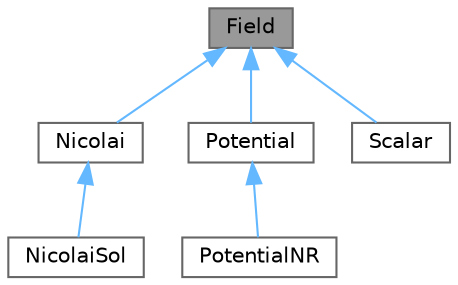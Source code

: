 digraph "Field"
{
 // LATEX_PDF_SIZE
  bgcolor="transparent";
  edge [fontname=Helvetica,fontsize=10,labelfontname=Helvetica,labelfontsize=10];
  node [fontname=Helvetica,fontsize=10,shape=box,height=0.2,width=0.4];
  Node1 [id="Node000001",label="Field",height=0.2,width=0.4,color="gray40", fillcolor="grey60", style="filled", fontcolor="black",tooltip="Generate normal distributions; Compute convolutions."];
  Node1 -> Node2 [id="edge1_Node000001_Node000002",dir="back",color="steelblue1",style="solid",tooltip=" "];
  Node2 [id="Node000002",label="Nicolai",height=0.2,width=0.4,color="gray40", fillcolor="white", style="filled",URL="$class_nicolai.html",tooltip="Nicolai map; Compute Vector for NR method."];
  Node2 -> Node3 [id="edge2_Node000002_Node000003",dir="back",color="steelblue1",style="solid",tooltip=" "];
  Node3 [id="Node000003",label="NicolaiSol",height=0.2,width=0.4,color="gray40", fillcolor="white", style="filled",URL="$class_nicolai_sol.html",tooltip="Execute the Newton–Raphson method; Combine solutions; Obtain sign det for each Scalar."];
  Node1 -> Node4 [id="edge3_Node000001_Node000004",dir="back",color="steelblue1",style="solid",tooltip=" "];
  Node4 [id="Node000004",label="Potential",height=0.2,width=0.4,color="gray40", fillcolor="white", style="filled",URL="$class_potential.html",tooltip="Compute Jacobian and its sign determinant."];
  Node4 -> Node5 [id="edge4_Node000004_Node000005",dir="back",color="steelblue1",style="solid",tooltip=" "];
  Node5 [id="Node000005",label="PotentialNR",height=0.2,width=0.4,color="gray40", fillcolor="white", style="filled",URL="$class_potential_n_r.html",tooltip="Compute Matrix and Vector for NR method."];
  Node1 -> Node6 [id="edge5_Node000001_Node000006",dir="back",color="steelblue1",style="solid",tooltip=" "];
  Node6 [id="Node000006",label="Scalar",height=0.2,width=0.4,color="gray40", fillcolor="white", style="filled",URL="$class_scalar.html",tooltip="An solution of Nicolai map; Update to a new solution with NR method; Compute some types of superpoten..."];
}

